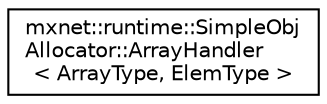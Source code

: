 digraph "Graphical Class Hierarchy"
{
 // LATEX_PDF_SIZE
  edge [fontname="Helvetica",fontsize="10",labelfontname="Helvetica",labelfontsize="10"];
  node [fontname="Helvetica",fontsize="10",shape=record];
  rankdir="LR";
  Node0 [label="mxnet::runtime::SimpleObj\lAllocator::ArrayHandler\l\< ArrayType, ElemType \>",height=0.2,width=0.4,color="black", fillcolor="white", style="filled",URL="$classmxnet_1_1runtime_1_1SimpleObjAllocator_1_1ArrayHandler.html",tooltip=" "];
}
